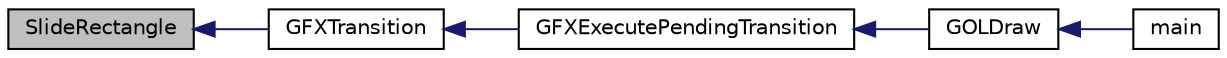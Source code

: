 digraph "SlideRectangle"
{
  edge [fontname="Helvetica",fontsize="10",labelfontname="Helvetica",labelfontsize="10"];
  node [fontname="Helvetica",fontsize="10",shape=record];
  rankdir="LR";
  Node1 [label="SlideRectangle",height=0.2,width=0.4,color="black", fillcolor="grey75", style="filled", fontcolor="black"];
  Node1 -> Node2 [dir="back",color="midnightblue",fontsize="10",style="solid",fontname="Helvetica"];
  Node2 [label="GFXTransition",height=0.2,width=0.4,color="black", fillcolor="white", style="filled",URL="$_transitions_8h.html#aef7514a626463628c2d2dd5b3d5d4775"];
  Node2 -> Node3 [dir="back",color="midnightblue",fontsize="10",style="solid",fontname="Helvetica"];
  Node3 [label="GFXExecutePendingTransition",height=0.2,width=0.4,color="black", fillcolor="white", style="filled",URL="$_transitions_8h.html#ae72d59f40c5fed608035c1aa6a1e8be1"];
  Node3 -> Node4 [dir="back",color="midnightblue",fontsize="10",style="solid",fontname="Helvetica"];
  Node4 [label="GOLDraw",height=0.2,width=0.4,color="black", fillcolor="white", style="filled",URL="$_g_o_l_8h.html#aaff93fae1051821fec4c1a81513628ca"];
  Node4 -> Node5 [dir="back",color="midnightblue",fontsize="10",style="solid",fontname="Helvetica"];
  Node5 [label="main",height=0.2,width=0.4,color="black", fillcolor="white", style="filled",URL="$_graphics_2_g_d_d_2_default___template_2_main_8c.html#a840291bc02cba5474a4cb46a9b9566fe"];
}
